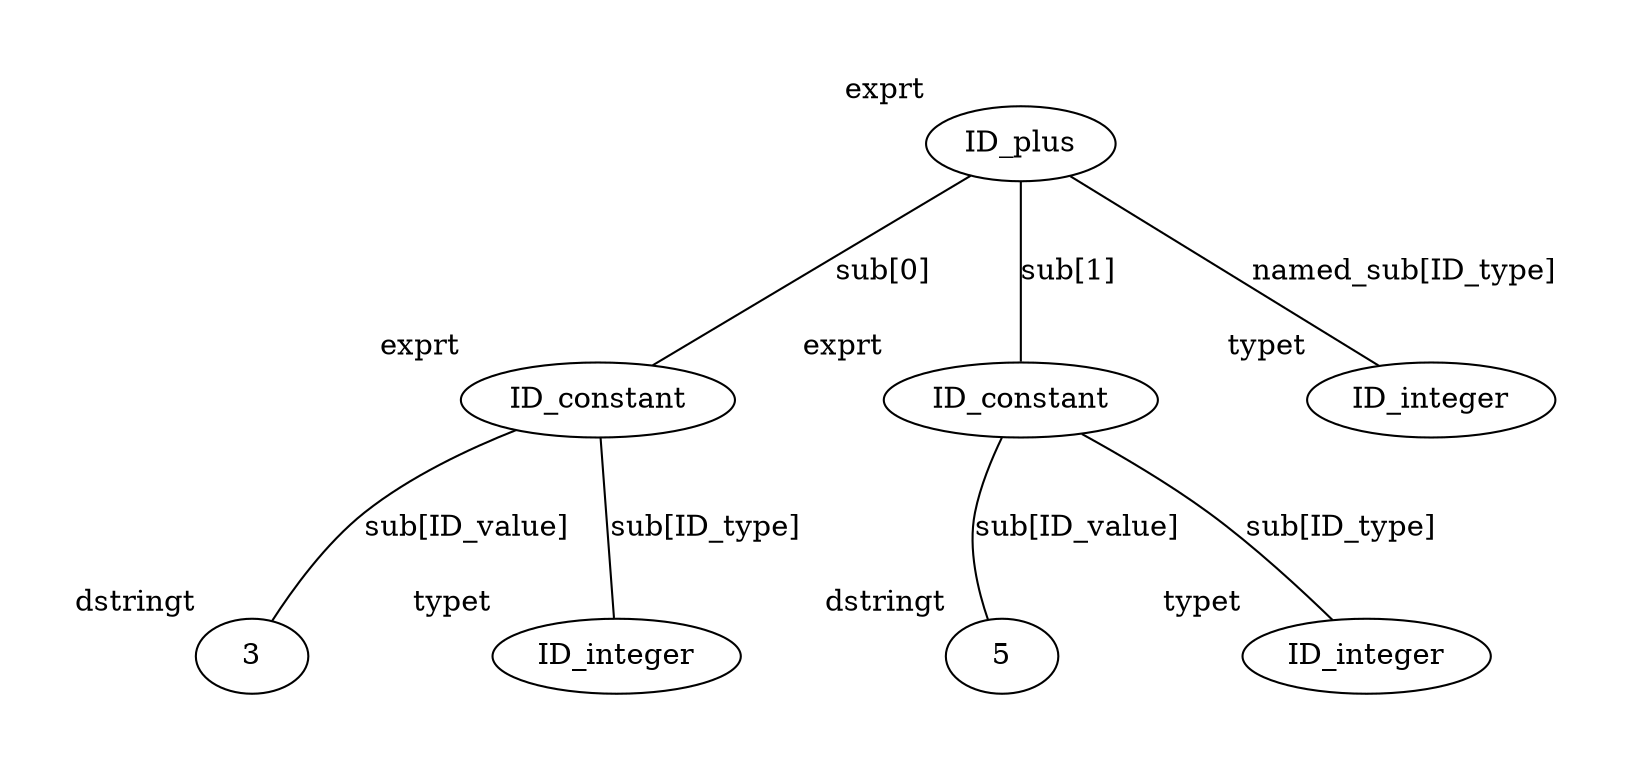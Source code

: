 graph {
    graph [pad="0.5", nodesep="1", ranksep="1"];
    plus [ label="ID_plus", xlabel="exprt" ];
    const3 [ label="ID_constant", xlabel="exprt" ];
    const5 [ label="ID_constant", xlabel="exprt" ];
    val3 [ label="3", xlabel="dstringt" ];
    val5 [ label="5", xlabel="dstringt" ];
    ID_integer [ xlabel="typet" ];
    type3 [ label="ID_integer", xlabel="typet" ];
    type5 [ label="ID_integer", xlabel="typet" ];
    plus -- const3 [ label="sub[0]" ];
    plus -- const5 [ label="sub[1]" ];
    plus -- ID_integer [ label="named_sub[ID_type]" ];
    const3 -- val3 [ label="sub[ID_value]" ];
    const3 -- type3 [ label="sub[ID_type]" ];
    const5 -- val5 [ label="sub[ID_value]" ];
    const5 -- type5 [ label="sub[ID_type]" ];
}
